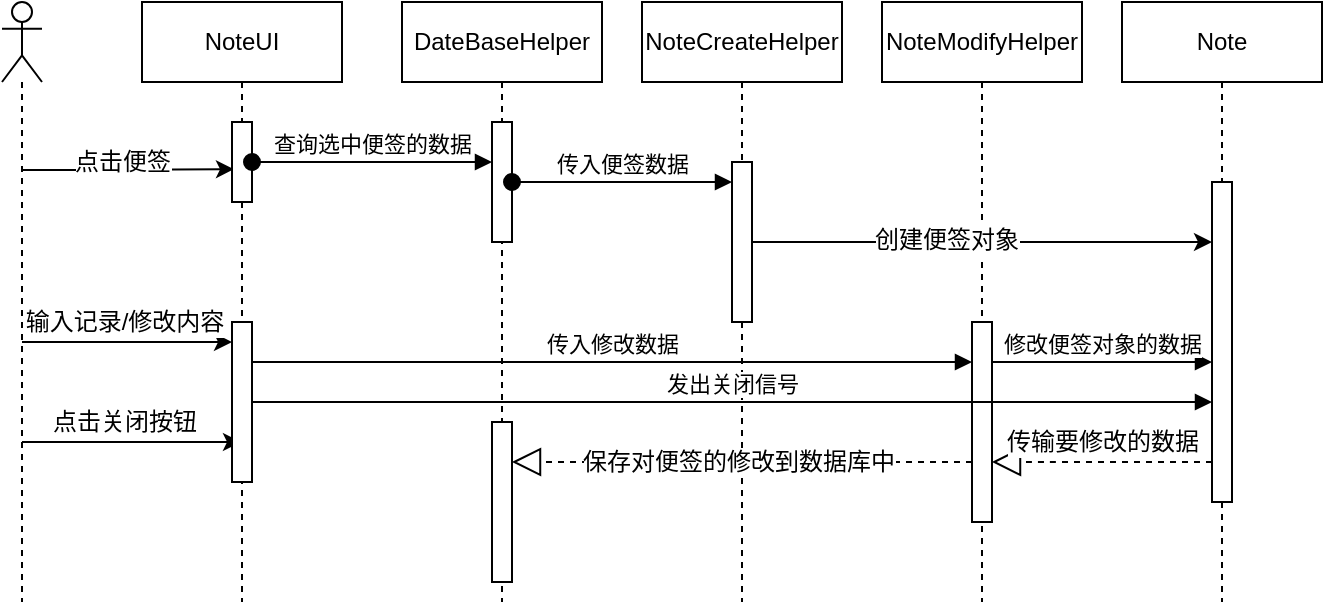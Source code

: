 <mxfile version="12.2.4" pages="1"><diagram id="n-TErtj9vWPsdvWzPYDA" name="第 1 页"><mxGraphModel dx="805" dy="560" grid="1" gridSize="10" guides="1" tooltips="1" connect="1" arrows="1" fold="1" page="1" pageScale="1" pageWidth="827" pageHeight="1169" math="0" shadow="0"><root><mxCell id="0"/><mxCell id="1" parent="0"/><mxCell id="10" value="" style="edgeStyle=orthogonalEdgeStyle;rounded=0;orthogonalLoop=1;jettySize=auto;html=1;entryX=0.1;entryY=0.59;entryDx=0;entryDy=0;entryPerimeter=0;" parent="1" source="2" target="8" edge="1"><mxGeometry relative="1" as="geometry"><Array as="points"><mxPoint x="130" y="144"/><mxPoint x="130" y="144"/></Array></mxGeometry></mxCell><mxCell id="11" value="点击便签" style="text;html=1;resizable=0;points=[];align=center;verticalAlign=middle;labelBackgroundColor=#ffffff;" parent="10" vertex="1" connectable="0"><mxGeometry x="-0.239" y="1" relative="1" as="geometry"><mxPoint x="9.5" y="-3" as="offset"/></mxGeometry></mxCell><mxCell id="23" value="" style="edgeStyle=orthogonalEdgeStyle;rounded=0;orthogonalLoop=1;jettySize=auto;html=1;" parent="1" source="2" target="9" edge="1"><mxGeometry relative="1" as="geometry"><mxPoint x="170" y="270" as="targetPoint"/><Array as="points"><mxPoint x="150" y="230"/><mxPoint x="150" y="230"/></Array></mxGeometry></mxCell><mxCell id="24" value="输入记录/修改内容" style="text;html=1;resizable=0;points=[];align=center;verticalAlign=middle;labelBackgroundColor=#ffffff;" parent="23" vertex="1" connectable="0"><mxGeometry x="0.243" y="1" relative="1" as="geometry"><mxPoint x="-15" y="-9" as="offset"/></mxGeometry></mxCell><mxCell id="25" value="" style="edgeStyle=orthogonalEdgeStyle;rounded=0;orthogonalLoop=1;jettySize=auto;html=1;" parent="1" source="2" target="3" edge="1"><mxGeometry relative="1" as="geometry"><Array as="points"><mxPoint x="150" y="280"/><mxPoint x="150" y="280"/></Array></mxGeometry></mxCell><mxCell id="26" value="点击关闭按钮" style="text;html=1;resizable=0;points=[];align=center;verticalAlign=middle;labelBackgroundColor=#ffffff;" parent="25" vertex="1" connectable="0"><mxGeometry x="-0.081" y="-10" relative="1" as="geometry"><mxPoint y="-20" as="offset"/></mxGeometry></mxCell><mxCell id="2" value="" style="shape=umlLifeline;participant=umlActor;perimeter=lifelinePerimeter;whiteSpace=wrap;html=1;container=1;collapsible=0;recursiveResize=0;verticalAlign=top;spacingTop=36;labelBackgroundColor=#ffffff;outlineConnect=0;" parent="1" vertex="1"><mxGeometry x="90" y="60" width="20" height="300" as="geometry"/></mxCell><mxCell id="3" value="NoteUI" style="shape=umlLifeline;perimeter=lifelinePerimeter;whiteSpace=wrap;html=1;container=1;collapsible=0;recursiveResize=0;outlineConnect=0;" parent="1" vertex="1"><mxGeometry x="160" y="60" width="100" height="300" as="geometry"/></mxCell><mxCell id="8" value="" style="html=1;points=[];perimeter=orthogonalPerimeter;" parent="3" vertex="1"><mxGeometry x="45" y="60" width="10" height="40" as="geometry"/></mxCell><mxCell id="9" value="" style="html=1;points=[];perimeter=orthogonalPerimeter;" parent="3" vertex="1"><mxGeometry x="45" y="160" width="10" height="80" as="geometry"/></mxCell><mxCell id="4" value="DateBaseHelper" style="shape=umlLifeline;perimeter=lifelinePerimeter;whiteSpace=wrap;html=1;container=1;collapsible=0;recursiveResize=0;outlineConnect=0;" parent="1" vertex="1"><mxGeometry x="290" y="60" width="100" height="300" as="geometry"/></mxCell><mxCell id="16" value="" style="html=1;points=[];perimeter=orthogonalPerimeter;" parent="4" vertex="1"><mxGeometry x="45" y="60" width="10" height="60" as="geometry"/></mxCell><mxCell id="27" value="" style="html=1;points=[];perimeter=orthogonalPerimeter;" parent="4" vertex="1"><mxGeometry x="45" y="210" width="10" height="80" as="geometry"/></mxCell><mxCell id="5" value="NoteCreateHelper" style="shape=umlLifeline;perimeter=lifelinePerimeter;whiteSpace=wrap;html=1;container=1;collapsible=0;recursiveResize=0;outlineConnect=0;" parent="1" vertex="1"><mxGeometry x="410" y="60" width="100" height="300" as="geometry"/></mxCell><mxCell id="19" value="" style="html=1;points=[];perimeter=orthogonalPerimeter;" parent="5" vertex="1"><mxGeometry x="45" y="80" width="10" height="80" as="geometry"/></mxCell><mxCell id="6" value="NoteModifyHelper" style="shape=umlLifeline;perimeter=lifelinePerimeter;whiteSpace=wrap;html=1;container=1;collapsible=0;recursiveResize=0;outlineConnect=0;" parent="1" vertex="1"><mxGeometry x="530" y="60" width="100" height="300" as="geometry"/></mxCell><mxCell id="7" value="Note" style="shape=umlLifeline;perimeter=lifelinePerimeter;whiteSpace=wrap;html=1;container=1;collapsible=0;recursiveResize=0;outlineConnect=0;" parent="1" vertex="1"><mxGeometry x="650" y="60" width="100" height="300" as="geometry"/></mxCell><mxCell id="15" value="" style="html=1;points=[];perimeter=orthogonalPerimeter;" parent="7" vertex="1"><mxGeometry x="45" y="90" width="10" height="160" as="geometry"/></mxCell><mxCell id="14" value="" style="html=1;points=[];perimeter=orthogonalPerimeter;" parent="1" vertex="1"><mxGeometry x="575" y="220" width="10" height="100" as="geometry"/></mxCell><mxCell id="17" value="查询选中便签的数据" style="html=1;verticalAlign=bottom;startArrow=oval;endArrow=block;startSize=8;" parent="1" source="8" target="16" edge="1"><mxGeometry relative="1" as="geometry"><mxPoint x="220" y="140" as="sourcePoint"/></mxGeometry></mxCell><mxCell id="20" value="传入便签数据" style="html=1;verticalAlign=bottom;startArrow=oval;endArrow=block;startSize=8;" parent="1" source="16" target="19" edge="1"><mxGeometry relative="1" as="geometry"><mxPoint x="370" y="140" as="sourcePoint"/></mxGeometry></mxCell><mxCell id="21" value="" style="edgeStyle=orthogonalEdgeStyle;rounded=0;orthogonalLoop=1;jettySize=auto;html=1;" parent="1" source="19" target="15" edge="1"><mxGeometry relative="1" as="geometry"><Array as="points"><mxPoint x="630" y="180"/><mxPoint x="630" y="180"/></Array></mxGeometry></mxCell><mxCell id="22" value="创建便签对象" style="text;html=1;resizable=0;points=[];align=center;verticalAlign=middle;labelBackgroundColor=#ffffff;" parent="21" vertex="1" connectable="0"><mxGeometry x="0.437" y="70" relative="1" as="geometry"><mxPoint x="-69" y="69" as="offset"/></mxGeometry></mxCell><mxCell id="29" value="传入修改数据" style="html=1;verticalAlign=bottom;endArrow=block;" parent="1" source="9" target="14" edge="1"><mxGeometry width="80" relative="1" as="geometry"><mxPoint x="340" y="220" as="sourcePoint"/><mxPoint x="420" y="220" as="targetPoint"/><Array as="points"><mxPoint x="270" y="240"/><mxPoint x="300" y="240"/><mxPoint x="400" y="240"/></Array></mxGeometry></mxCell><mxCell id="30" value="发出关闭信号" style="html=1;verticalAlign=bottom;endArrow=block;" parent="1" source="9" target="15" edge="1"><mxGeometry width="80" relative="1" as="geometry"><mxPoint x="240" y="250" as="sourcePoint"/><mxPoint x="585" y="250" as="targetPoint"/><Array as="points"/></mxGeometry></mxCell><mxCell id="31" value="" style="endArrow=block;dashed=1;endFill=0;endSize=12;html=1;" parent="1" source="14" target="27" edge="1"><mxGeometry width="160" relative="1" as="geometry"><mxPoint x="90" y="380" as="sourcePoint"/><mxPoint x="250" y="380" as="targetPoint"/><Array as="points"><mxPoint x="440" y="290"/></Array></mxGeometry></mxCell><mxCell id="32" value="保存对便签的修改到数据库中" style="text;html=1;resizable=0;points=[];align=center;verticalAlign=middle;labelBackgroundColor=#ffffff;" parent="31" vertex="1" connectable="0"><mxGeometry x="0.174" y="-18" relative="1" as="geometry"><mxPoint x="18" y="18" as="offset"/></mxGeometry></mxCell><mxCell id="33" value="修改便签对象的数据" style="html=1;verticalAlign=bottom;endArrow=block;" parent="1" source="14" target="15" edge="1"><mxGeometry width="80" relative="1" as="geometry"><mxPoint x="610" y="280" as="sourcePoint"/><mxPoint x="690" y="280" as="targetPoint"/><Array as="points"><mxPoint x="670" y="240"/></Array></mxGeometry></mxCell><mxCell id="34" value="" style="endArrow=block;dashed=1;endFill=0;endSize=12;html=1;" parent="1" source="15" target="14" edge="1"><mxGeometry width="160" relative="1" as="geometry"><mxPoint x="630" y="350" as="sourcePoint"/><mxPoint x="790" y="350" as="targetPoint"/><Array as="points"><mxPoint x="610" y="290"/></Array></mxGeometry></mxCell><mxCell id="35" value="传输要修改的数据" style="text;html=1;resizable=0;points=[];align=center;verticalAlign=middle;labelBackgroundColor=#ffffff;" parent="34" vertex="1" connectable="0"><mxGeometry x="0.545" y="-16" relative="1" as="geometry"><mxPoint x="30" y="6" as="offset"/></mxGeometry></mxCell></root></mxGraphModel></diagram></mxfile>